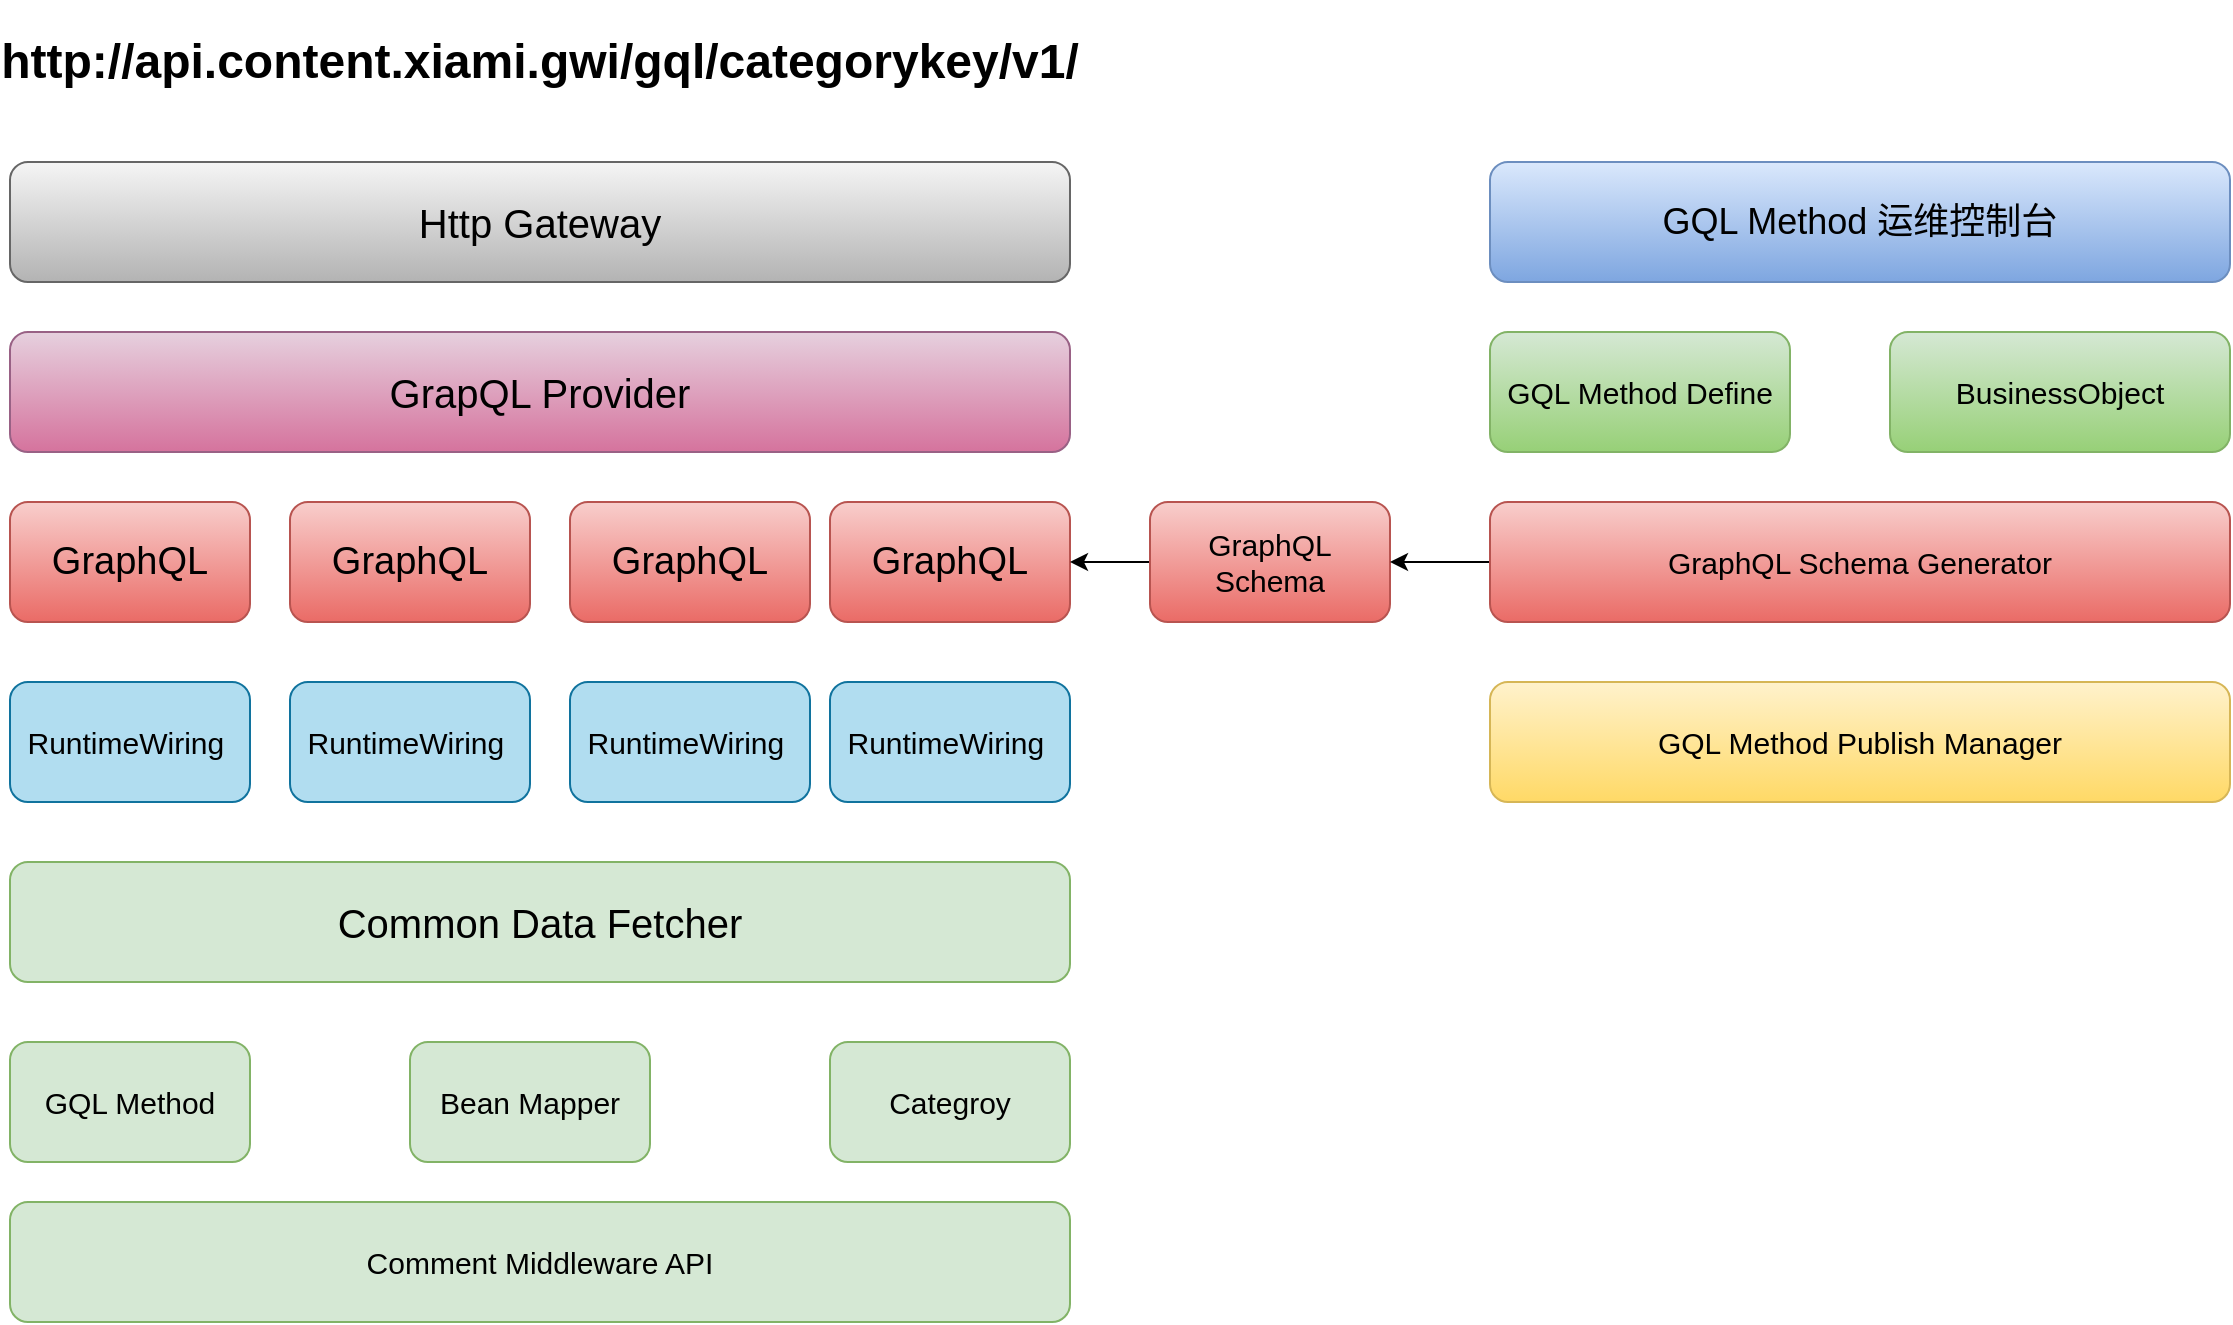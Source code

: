 <mxfile version="11.0.7" type="github"><diagram id="bVRqVyiZsfJYH5UNdgj8" name="Page-1"><mxGraphModel dx="1046" dy="624" grid="1" gridSize="10" guides="1" tooltips="1" connect="1" arrows="1" fold="1" page="1" pageScale="1" pageWidth="826" pageHeight="1169" math="0" shadow="0"><root><mxCell id="0"/><mxCell id="1" parent="0"/><mxCell id="N0_AUTaQcXEW-FISsE4i-1" value="&lt;h1&gt;http://api.content.xiami.gwi/gql/categorykey/v1/&lt;/h1&gt;" style="text;html=1;strokeColor=none;fillColor=none;align=center;verticalAlign=middle;whiteSpace=wrap;rounded=0;" vertex="1" parent="1"><mxGeometry x="270" y="70" width="210" height="20" as="geometry"/></mxCell><mxCell id="N0_AUTaQcXEW-FISsE4i-2" value="Http Gateway" style="rounded=1;whiteSpace=wrap;html=1;fontSize=20;gradientColor=#b3b3b3;fillColor=#f5f5f5;strokeColor=#666666;" vertex="1" parent="1"><mxGeometry x="110" y="130" width="530" height="60" as="geometry"/></mxCell><mxCell id="N0_AUTaQcXEW-FISsE4i-3" value="&lt;span style=&quot;font-size: 19px&quot;&gt;GraphQL&lt;/span&gt;" style="rounded=1;whiteSpace=wrap;html=1;fillColor=#f8cecc;strokeColor=#b85450;gradientColor=#ea6b66;" vertex="1" parent="1"><mxGeometry x="110" y="300" width="120" height="60" as="geometry"/></mxCell><mxCell id="N0_AUTaQcXEW-FISsE4i-4" value="&lt;span style=&quot;font-size: 19px&quot;&gt;GraphQL&lt;/span&gt;" style="rounded=1;whiteSpace=wrap;html=1;fillColor=#f8cecc;strokeColor=#b85450;gradientColor=#ea6b66;" vertex="1" parent="1"><mxGeometry x="250" y="300" width="120" height="60" as="geometry"/></mxCell><mxCell id="N0_AUTaQcXEW-FISsE4i-5" value="&lt;span style=&quot;font-size: 19px&quot;&gt;GraphQL&lt;/span&gt;" style="rounded=1;whiteSpace=wrap;html=1;fillColor=#f8cecc;strokeColor=#b85450;gradientColor=#ea6b66;" vertex="1" parent="1"><mxGeometry x="390" y="300" width="120" height="60" as="geometry"/></mxCell><mxCell id="N0_AUTaQcXEW-FISsE4i-6" value="GraphQL" style="rounded=1;whiteSpace=wrap;html=1;fillColor=#f8cecc;strokeColor=#b85450;fontSize=19;gradientColor=#ea6b66;" vertex="1" parent="1"><mxGeometry x="520" y="300" width="120" height="60" as="geometry"/></mxCell><mxCell id="N0_AUTaQcXEW-FISsE4i-7" value="RuntimeWiring&amp;nbsp;" style="rounded=1;whiteSpace=wrap;html=1;fillColor=#b1ddf0;strokeColor=#10739e;fontSize=15;" vertex="1" parent="1"><mxGeometry x="110" y="390" width="120" height="60" as="geometry"/></mxCell><mxCell id="N0_AUTaQcXEW-FISsE4i-8" value="Common Data Fetcher" style="rounded=1;whiteSpace=wrap;html=1;fillColor=#d5e8d4;strokeColor=#82b366;fontSize=20;" vertex="1" parent="1"><mxGeometry x="110" y="480" width="530" height="60" as="geometry"/></mxCell><mxCell id="N0_AUTaQcXEW-FISsE4i-10" value="RuntimeWiring&amp;nbsp;" style="rounded=1;whiteSpace=wrap;html=1;fillColor=#b1ddf0;strokeColor=#10739e;fontSize=15;" vertex="1" parent="1"><mxGeometry x="250" y="390" width="120" height="60" as="geometry"/></mxCell><mxCell id="N0_AUTaQcXEW-FISsE4i-11" value="RuntimeWiring&amp;nbsp;" style="rounded=1;whiteSpace=wrap;html=1;fillColor=#b1ddf0;strokeColor=#10739e;fontSize=15;" vertex="1" parent="1"><mxGeometry x="390" y="390" width="120" height="60" as="geometry"/></mxCell><mxCell id="N0_AUTaQcXEW-FISsE4i-12" value="&lt;font style=&quot;font-size: 15px&quot;&gt;RuntimeWiring&amp;nbsp;&lt;/font&gt;" style="rounded=1;whiteSpace=wrap;html=1;fillColor=#b1ddf0;strokeColor=#10739e;fontSize=15;" vertex="1" parent="1"><mxGeometry x="520" y="390" width="120" height="60" as="geometry"/></mxCell><mxCell id="N0_AUTaQcXEW-FISsE4i-13" value="GrapQL Provider" style="rounded=1;whiteSpace=wrap;html=1;fontSize=20;gradientColor=#d5739d;fillColor=#e6d0de;strokeColor=#996185;" vertex="1" parent="1"><mxGeometry x="110" y="215" width="530" height="60" as="geometry"/></mxCell><mxCell id="N0_AUTaQcXEW-FISsE4i-14" value="Categroy" style="rounded=1;whiteSpace=wrap;html=1;fillColor=#d5e8d4;strokeColor=#82b366;fontSize=15;" vertex="1" parent="1"><mxGeometry x="520" y="570" width="120" height="60" as="geometry"/></mxCell><mxCell id="N0_AUTaQcXEW-FISsE4i-15" value="Bean Mapper" style="rounded=1;whiteSpace=wrap;html=1;fillColor=#d5e8d4;strokeColor=#82b366;fontSize=15;" vertex="1" parent="1"><mxGeometry x="310" y="570" width="120" height="60" as="geometry"/></mxCell><mxCell id="N0_AUTaQcXEW-FISsE4i-16" value="GQL Method" style="rounded=1;whiteSpace=wrap;html=1;fillColor=#d5e8d4;strokeColor=#82b366;fontSize=15;" vertex="1" parent="1"><mxGeometry x="110" y="570" width="120" height="60" as="geometry"/></mxCell><mxCell id="N0_AUTaQcXEW-FISsE4i-17" value="Comment Middleware API" style="rounded=1;whiteSpace=wrap;html=1;fillColor=#d5e8d4;strokeColor=#82b366;fontSize=15;" vertex="1" parent="1"><mxGeometry x="110" y="650" width="530" height="60" as="geometry"/></mxCell><mxCell id="N0_AUTaQcXEW-FISsE4i-18" value="GQL Method Define" style="rounded=1;whiteSpace=wrap;html=1;gradientColor=#97d077;fillColor=#d5e8d4;strokeColor=#82b366;fontSize=15;" vertex="1" parent="1"><mxGeometry x="850" y="215" width="150" height="60" as="geometry"/></mxCell><mxCell id="N0_AUTaQcXEW-FISsE4i-23" value="" style="edgeStyle=orthogonalEdgeStyle;rounded=0;orthogonalLoop=1;jettySize=auto;html=1;" edge="1" parent="1" source="N0_AUTaQcXEW-FISsE4i-19" target="N0_AUTaQcXEW-FISsE4i-6"><mxGeometry relative="1" as="geometry"/></mxCell><mxCell id="N0_AUTaQcXEW-FISsE4i-19" value="GraphQL Schema" style="rounded=1;whiteSpace=wrap;html=1;gradientColor=#ea6b66;fillColor=#f8cecc;strokeColor=#b85450;fontSize=15;" vertex="1" parent="1"><mxGeometry x="680" y="300" width="120" height="60" as="geometry"/></mxCell><mxCell id="N0_AUTaQcXEW-FISsE4i-20" value="BusinessObject" style="rounded=1;whiteSpace=wrap;html=1;gradientColor=#97d077;fillColor=#d5e8d4;strokeColor=#82b366;fontSize=15;" vertex="1" parent="1"><mxGeometry x="1050" y="215" width="170" height="60" as="geometry"/></mxCell><mxCell id="N0_AUTaQcXEW-FISsE4i-21" value="GQL Method 运维控制台" style="rounded=1;whiteSpace=wrap;html=1;gradientColor=#7ea6e0;fillColor=#dae8fc;strokeColor=#6c8ebf;fontSize=18;" vertex="1" parent="1"><mxGeometry x="850" y="130" width="370" height="60" as="geometry"/></mxCell><mxCell id="N0_AUTaQcXEW-FISsE4i-22" value="GQL Method Publish Manager" style="rounded=1;whiteSpace=wrap;html=1;gradientColor=#ffd966;fillColor=#fff2cc;strokeColor=#d6b656;fontSize=15;" vertex="1" parent="1"><mxGeometry x="850" y="390" width="370" height="60" as="geometry"/></mxCell><mxCell id="N0_AUTaQcXEW-FISsE4i-26" style="edgeStyle=orthogonalEdgeStyle;rounded=0;orthogonalLoop=1;jettySize=auto;html=1;entryX=1;entryY=0.5;entryDx=0;entryDy=0;fontSize=15;" edge="1" parent="1" source="N0_AUTaQcXEW-FISsE4i-25" target="N0_AUTaQcXEW-FISsE4i-19"><mxGeometry relative="1" as="geometry"/></mxCell><mxCell id="N0_AUTaQcXEW-FISsE4i-25" value="GraphQL Schema Generator" style="rounded=1;whiteSpace=wrap;html=1;gradientColor=#ea6b66;fillColor=#f8cecc;strokeColor=#b85450;fontSize=15;" vertex="1" parent="1"><mxGeometry x="850" y="300" width="370" height="60" as="geometry"/></mxCell></root></mxGraphModel></diagram></mxfile>